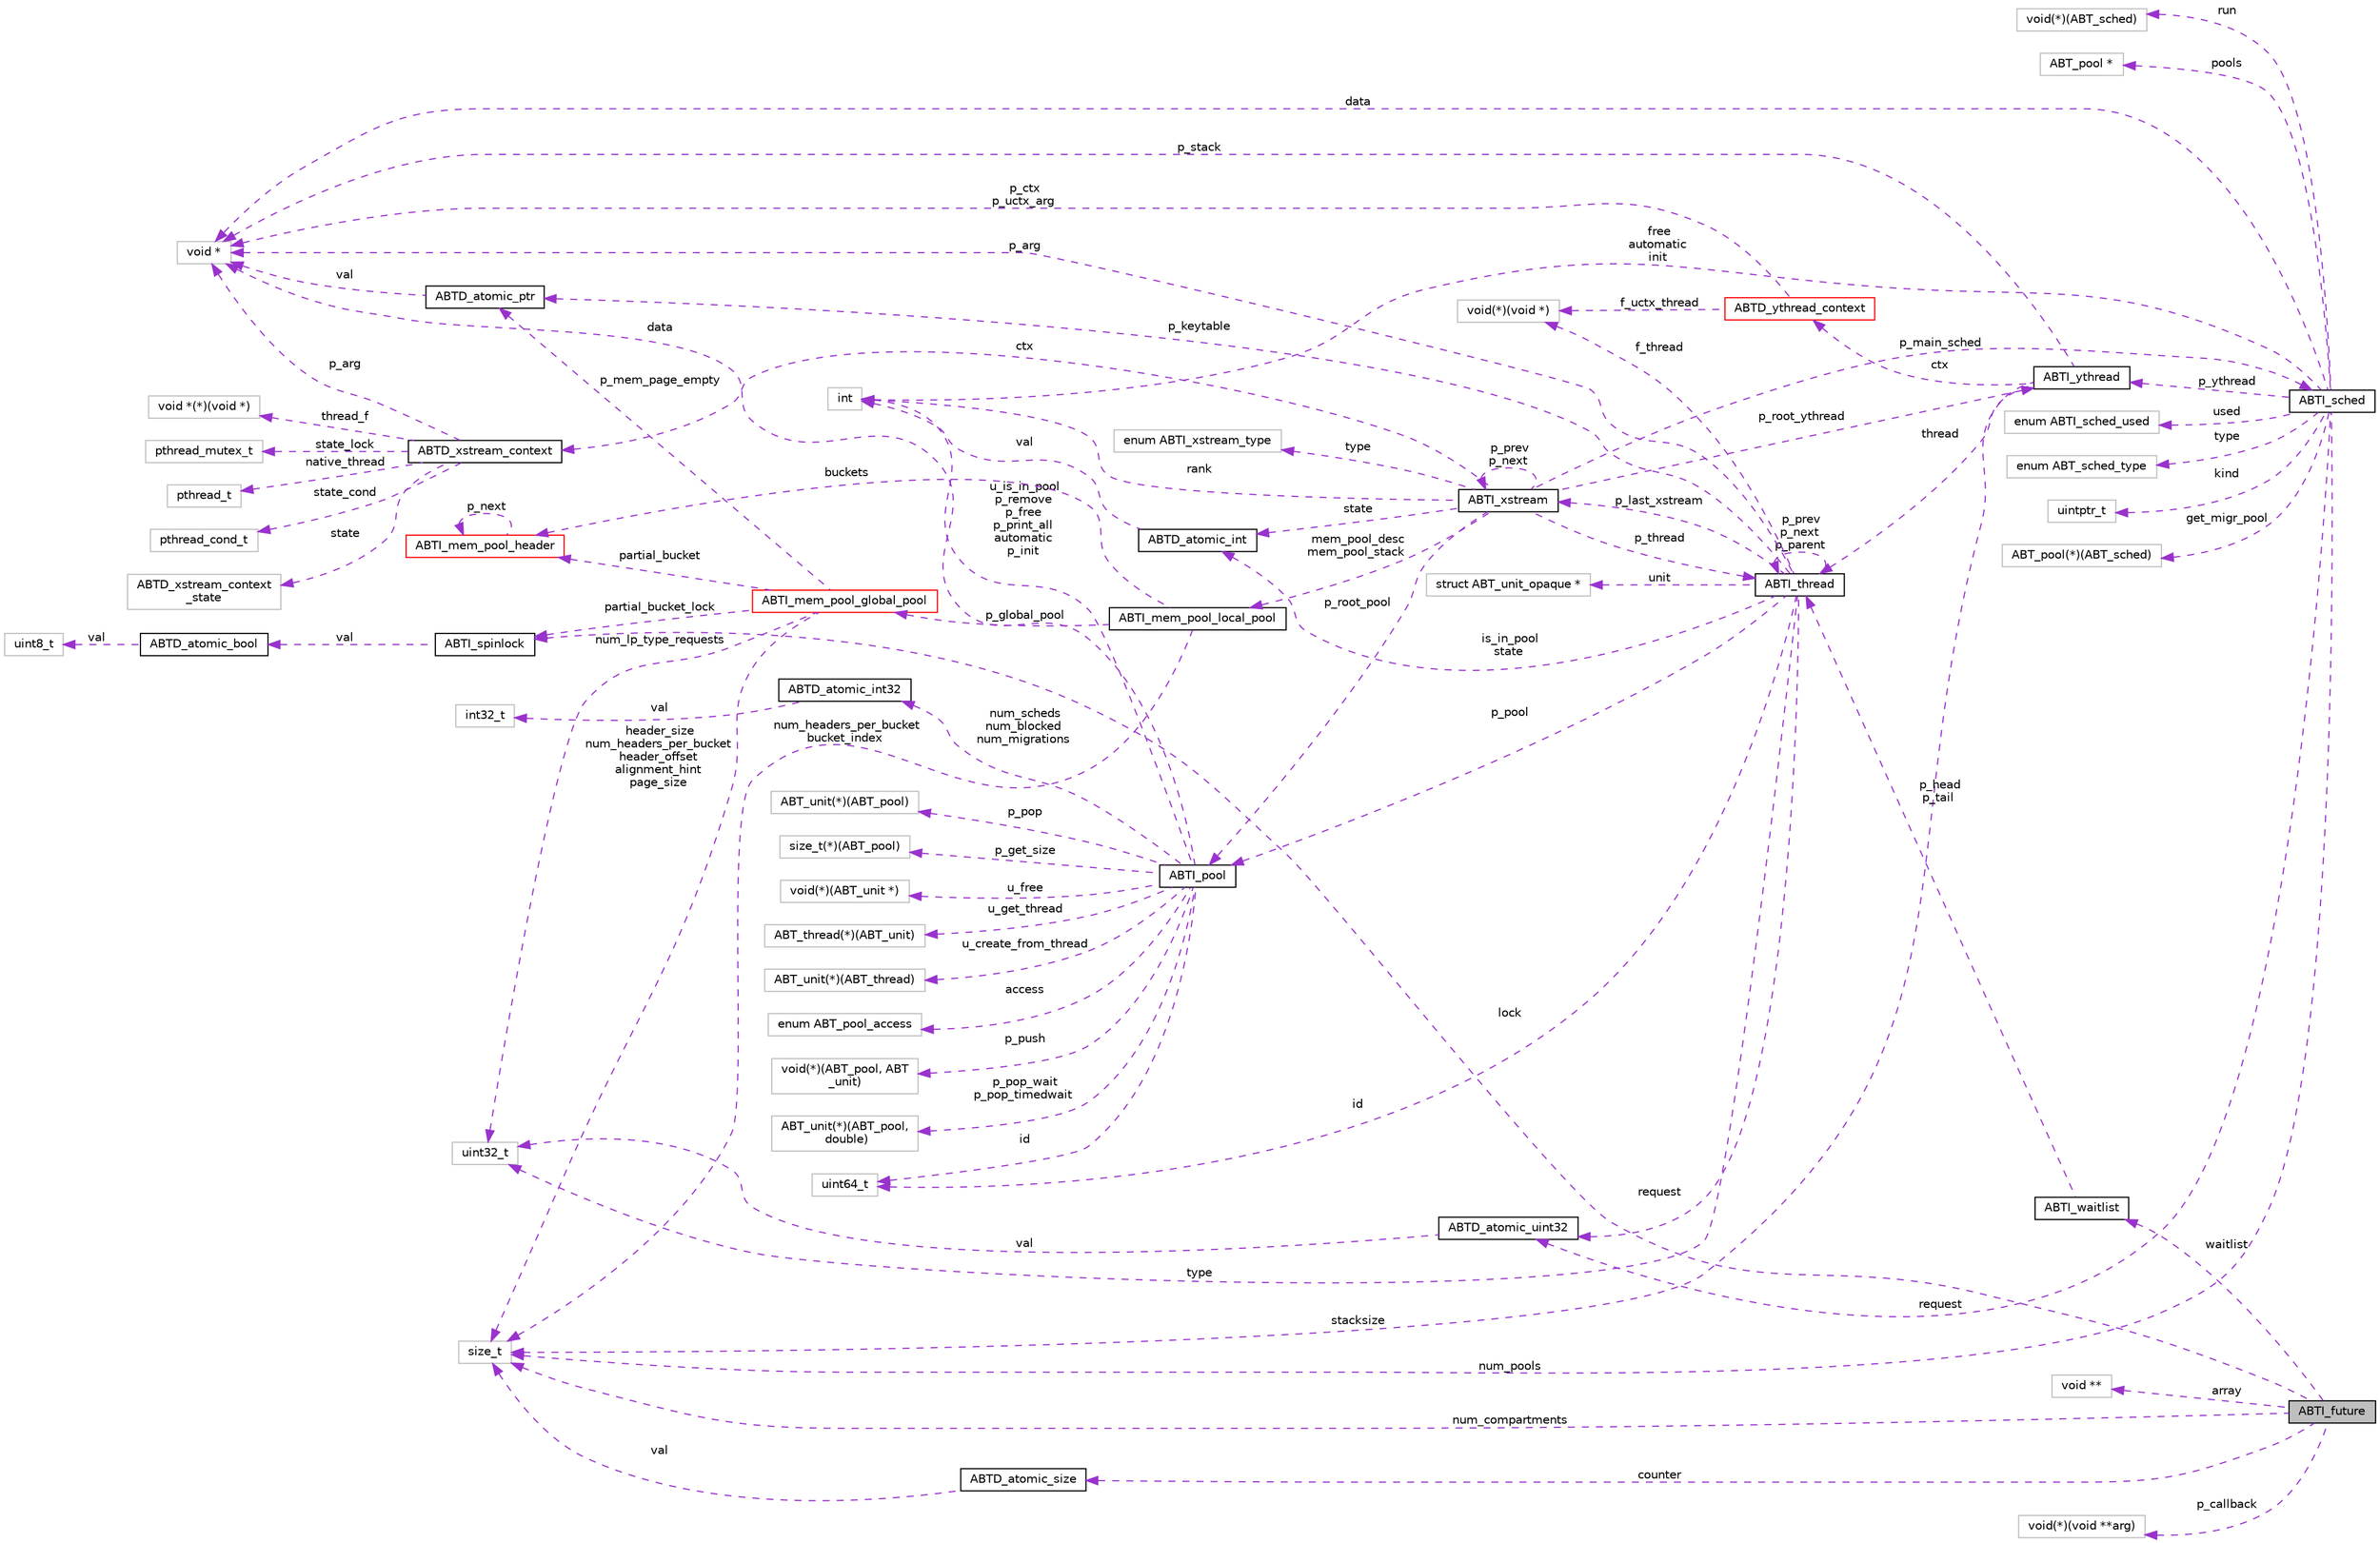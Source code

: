 digraph "ABTI_future"
{
  edge [fontname="Helvetica",fontsize="10",labelfontname="Helvetica",labelfontsize="10"];
  node [fontname="Helvetica",fontsize="10",shape=record];
  rankdir="LR";
  Node1 [label="ABTI_future",height=0.2,width=0.4,color="black", fillcolor="grey75", style="filled" fontcolor="black"];
  Node2 -> Node1 [dir="back",color="darkorchid3",fontsize="10",style="dashed",label=" lock" ,fontname="Helvetica"];
  Node2 [label="ABTI_spinlock",height=0.2,width=0.4,color="black", fillcolor="white", style="filled",URL="$dc/d81/structABTI__spinlock.html"];
  Node3 -> Node2 [dir="back",color="darkorchid3",fontsize="10",style="dashed",label=" val" ,fontname="Helvetica"];
  Node3 [label="ABTD_atomic_bool",height=0.2,width=0.4,color="black", fillcolor="white", style="filled",URL="$df/d2c/structABTD__atomic__bool.html"];
  Node4 -> Node3 [dir="back",color="darkorchid3",fontsize="10",style="dashed",label=" val" ,fontname="Helvetica"];
  Node4 [label="uint8_t",height=0.2,width=0.4,color="grey75", fillcolor="white", style="filled"];
  Node5 -> Node1 [dir="back",color="darkorchid3",fontsize="10",style="dashed",label=" array" ,fontname="Helvetica"];
  Node5 [label="void **",height=0.2,width=0.4,color="grey75", fillcolor="white", style="filled"];
  Node6 -> Node1 [dir="back",color="darkorchid3",fontsize="10",style="dashed",label=" num_compartments" ,fontname="Helvetica"];
  Node6 [label="size_t",height=0.2,width=0.4,color="grey75", fillcolor="white", style="filled"];
  Node7 -> Node1 [dir="back",color="darkorchid3",fontsize="10",style="dashed",label=" counter" ,fontname="Helvetica"];
  Node7 [label="ABTD_atomic_size",height=0.2,width=0.4,color="black", fillcolor="white", style="filled",URL="$d7/d5b/structABTD__atomic__size.html"];
  Node6 -> Node7 [dir="back",color="darkorchid3",fontsize="10",style="dashed",label=" val" ,fontname="Helvetica"];
  Node8 -> Node1 [dir="back",color="darkorchid3",fontsize="10",style="dashed",label=" p_callback" ,fontname="Helvetica"];
  Node8 [label="void(*)(void **arg)",height=0.2,width=0.4,color="grey75", fillcolor="white", style="filled"];
  Node9 -> Node1 [dir="back",color="darkorchid3",fontsize="10",style="dashed",label=" waitlist" ,fontname="Helvetica"];
  Node9 [label="ABTI_waitlist",height=0.2,width=0.4,color="black", fillcolor="white", style="filled",URL="$dd/d00/structABTI__waitlist.html"];
  Node10 -> Node9 [dir="back",color="darkorchid3",fontsize="10",style="dashed",label=" p_head\np_tail" ,fontname="Helvetica"];
  Node10 [label="ABTI_thread",height=0.2,width=0.4,color="black", fillcolor="white", style="filled",URL="$d3/d55/structABTI__thread.html"];
  Node11 -> Node10 [dir="back",color="darkorchid3",fontsize="10",style="dashed",label=" f_thread" ,fontname="Helvetica"];
  Node11 [label="void(*)(void *)",height=0.2,width=0.4,color="grey75", fillcolor="white", style="filled"];
  Node12 -> Node10 [dir="back",color="darkorchid3",fontsize="10",style="dashed",label=" id" ,fontname="Helvetica"];
  Node12 [label="uint64_t",height=0.2,width=0.4,color="grey75", fillcolor="white", style="filled"];
  Node10 -> Node10 [dir="back",color="darkorchid3",fontsize="10",style="dashed",label=" p_prev\np_next\np_parent" ,fontname="Helvetica"];
  Node13 -> Node10 [dir="back",color="darkorchid3",fontsize="10",style="dashed",label=" p_pool" ,fontname="Helvetica"];
  Node13 [label="ABTI_pool",height=0.2,width=0.4,color="black", fillcolor="white", style="filled",URL="$df/d65/structABTI__pool.html"];
  Node14 -> Node13 [dir="back",color="darkorchid3",fontsize="10",style="dashed",label=" p_get_size" ,fontname="Helvetica"];
  Node14 [label="size_t(*)(ABT_pool)",height=0.2,width=0.4,color="grey75", fillcolor="white", style="filled"];
  Node15 -> Node13 [dir="back",color="darkorchid3",fontsize="10",style="dashed",label=" u_free" ,fontname="Helvetica"];
  Node15 [label="void(*)(ABT_unit *)",height=0.2,width=0.4,color="grey75", fillcolor="white", style="filled"];
  Node16 -> Node13 [dir="back",color="darkorchid3",fontsize="10",style="dashed",label=" u_get_thread" ,fontname="Helvetica"];
  Node16 [label="ABT_thread(*)(ABT_unit)",height=0.2,width=0.4,color="grey75", fillcolor="white", style="filled"];
  Node17 -> Node13 [dir="back",color="darkorchid3",fontsize="10",style="dashed",label=" u_create_from_thread" ,fontname="Helvetica"];
  Node17 [label="ABT_unit(*)(ABT_thread)",height=0.2,width=0.4,color="grey75", fillcolor="white", style="filled"];
  Node12 -> Node13 [dir="back",color="darkorchid3",fontsize="10",style="dashed",label=" id" ,fontname="Helvetica"];
  Node18 -> Node13 [dir="back",color="darkorchid3",fontsize="10",style="dashed",label=" access" ,fontname="Helvetica"];
  Node18 [label="enum ABT_pool_access",height=0.2,width=0.4,color="grey75", fillcolor="white", style="filled"];
  Node19 -> Node13 [dir="back",color="darkorchid3",fontsize="10",style="dashed",label=" p_push" ,fontname="Helvetica"];
  Node19 [label="void(*)(ABT_pool, ABT\l_unit)",height=0.2,width=0.4,color="grey75", fillcolor="white", style="filled"];
  Node20 -> Node13 [dir="back",color="darkorchid3",fontsize="10",style="dashed",label=" p_pop_wait\np_pop_timedwait" ,fontname="Helvetica"];
  Node20 [label="ABT_unit(*)(ABT_pool,\l double)",height=0.2,width=0.4,color="grey75", fillcolor="white", style="filled"];
  Node21 -> Node13 [dir="back",color="darkorchid3",fontsize="10",style="dashed",label=" u_is_in_pool\np_remove\np_free\np_print_all\nautomatic\np_init" ,fontname="Helvetica"];
  Node21 [label="int",height=0.2,width=0.4,color="grey75", fillcolor="white", style="filled"];
  Node22 -> Node13 [dir="back",color="darkorchid3",fontsize="10",style="dashed",label=" num_scheds\nnum_blocked\nnum_migrations" ,fontname="Helvetica"];
  Node22 [label="ABTD_atomic_int32",height=0.2,width=0.4,color="black", fillcolor="white", style="filled",URL="$db/d9a/structABTD__atomic__int32.html"];
  Node23 -> Node22 [dir="back",color="darkorchid3",fontsize="10",style="dashed",label=" val" ,fontname="Helvetica"];
  Node23 [label="int32_t",height=0.2,width=0.4,color="grey75", fillcolor="white", style="filled"];
  Node24 -> Node13 [dir="back",color="darkorchid3",fontsize="10",style="dashed",label=" p_pop" ,fontname="Helvetica"];
  Node24 [label="ABT_unit(*)(ABT_pool)",height=0.2,width=0.4,color="grey75", fillcolor="white", style="filled"];
  Node25 -> Node13 [dir="back",color="darkorchid3",fontsize="10",style="dashed",label=" data" ,fontname="Helvetica"];
  Node25 [label="void *",height=0.2,width=0.4,color="grey75", fillcolor="white", style="filled"];
  Node26 -> Node10 [dir="back",color="darkorchid3",fontsize="10",style="dashed",label=" p_last_xstream" ,fontname="Helvetica"];
  Node26 [label="ABTI_xstream",height=0.2,width=0.4,color="black", fillcolor="white", style="filled",URL="$dc/d3f/structABTI__xstream.html"];
  Node27 -> Node26 [dir="back",color="darkorchid3",fontsize="10",style="dashed",label=" ctx" ,fontname="Helvetica"];
  Node27 [label="ABTD_xstream_context",height=0.2,width=0.4,color="black", fillcolor="white", style="filled",URL="$df/dec/structABTD__xstream__context.html"];
  Node28 -> Node27 [dir="back",color="darkorchid3",fontsize="10",style="dashed",label=" state" ,fontname="Helvetica"];
  Node28 [label="ABTD_xstream_context\l_state",height=0.2,width=0.4,color="grey75", fillcolor="white", style="filled"];
  Node29 -> Node27 [dir="back",color="darkorchid3",fontsize="10",style="dashed",label=" thread_f" ,fontname="Helvetica"];
  Node29 [label="void *(*)(void *)",height=0.2,width=0.4,color="grey75", fillcolor="white", style="filled"];
  Node30 -> Node27 [dir="back",color="darkorchid3",fontsize="10",style="dashed",label=" state_lock" ,fontname="Helvetica"];
  Node30 [label="pthread_mutex_t",height=0.2,width=0.4,color="grey75", fillcolor="white", style="filled"];
  Node31 -> Node27 [dir="back",color="darkorchid3",fontsize="10",style="dashed",label=" native_thread" ,fontname="Helvetica"];
  Node31 [label="pthread_t",height=0.2,width=0.4,color="grey75", fillcolor="white", style="filled"];
  Node32 -> Node27 [dir="back",color="darkorchid3",fontsize="10",style="dashed",label=" state_cond" ,fontname="Helvetica"];
  Node32 [label="pthread_cond_t",height=0.2,width=0.4,color="grey75", fillcolor="white", style="filled"];
  Node25 -> Node27 [dir="back",color="darkorchid3",fontsize="10",style="dashed",label=" p_arg" ,fontname="Helvetica"];
  Node10 -> Node26 [dir="back",color="darkorchid3",fontsize="10",style="dashed",label=" p_thread" ,fontname="Helvetica"];
  Node33 -> Node26 [dir="back",color="darkorchid3",fontsize="10",style="dashed",label=" p_main_sched" ,fontname="Helvetica"];
  Node33 [label="ABTI_sched",height=0.2,width=0.4,color="black", fillcolor="white", style="filled",URL="$d0/dd5/structABTI__sched.html"];
  Node34 -> Node33 [dir="back",color="darkorchid3",fontsize="10",style="dashed",label=" get_migr_pool" ,fontname="Helvetica"];
  Node34 [label="ABT_pool(*)(ABT_sched)",height=0.2,width=0.4,color="grey75", fillcolor="white", style="filled"];
  Node35 -> Node33 [dir="back",color="darkorchid3",fontsize="10",style="dashed",label=" p_ythread" ,fontname="Helvetica"];
  Node35 [label="ABTI_ythread",height=0.2,width=0.4,color="black", fillcolor="white", style="filled",URL="$d5/d5f/structABTI__ythread.html"];
  Node10 -> Node35 [dir="back",color="darkorchid3",fontsize="10",style="dashed",label=" thread" ,fontname="Helvetica"];
  Node6 -> Node35 [dir="back",color="darkorchid3",fontsize="10",style="dashed",label=" stacksize" ,fontname="Helvetica"];
  Node36 -> Node35 [dir="back",color="darkorchid3",fontsize="10",style="dashed",label=" ctx" ,fontname="Helvetica"];
  Node36 [label="ABTD_ythread_context",height=0.2,width=0.4,color="red", fillcolor="white", style="filled",URL="$d8/df3/structABTD__ythread__context.html"];
  Node11 -> Node36 [dir="back",color="darkorchid3",fontsize="10",style="dashed",label=" f_uctx_thread" ,fontname="Helvetica"];
  Node25 -> Node36 [dir="back",color="darkorchid3",fontsize="10",style="dashed",label=" p_ctx\np_uctx_arg" ,fontname="Helvetica"];
  Node25 -> Node35 [dir="back",color="darkorchid3",fontsize="10",style="dashed",label=" p_stack" ,fontname="Helvetica"];
  Node6 -> Node33 [dir="back",color="darkorchid3",fontsize="10",style="dashed",label=" num_pools" ,fontname="Helvetica"];
  Node21 -> Node33 [dir="back",color="darkorchid3",fontsize="10",style="dashed",label=" free\nautomatic\ninit" ,fontname="Helvetica"];
  Node37 -> Node33 [dir="back",color="darkorchid3",fontsize="10",style="dashed",label=" run" ,fontname="Helvetica"];
  Node37 [label="void(*)(ABT_sched)",height=0.2,width=0.4,color="grey75", fillcolor="white", style="filled"];
  Node38 -> Node33 [dir="back",color="darkorchid3",fontsize="10",style="dashed",label=" pools" ,fontname="Helvetica"];
  Node38 [label="ABT_pool *",height=0.2,width=0.4,color="grey75", fillcolor="white", style="filled"];
  Node39 -> Node33 [dir="back",color="darkorchid3",fontsize="10",style="dashed",label=" request" ,fontname="Helvetica"];
  Node39 [label="ABTD_atomic_uint32",height=0.2,width=0.4,color="black", fillcolor="white", style="filled",URL="$db/df7/structABTD__atomic__uint32.html"];
  Node40 -> Node39 [dir="back",color="darkorchid3",fontsize="10",style="dashed",label=" val" ,fontname="Helvetica"];
  Node40 [label="uint32_t",height=0.2,width=0.4,color="grey75", fillcolor="white", style="filled"];
  Node41 -> Node33 [dir="back",color="darkorchid3",fontsize="10",style="dashed",label=" used" ,fontname="Helvetica"];
  Node41 [label="enum ABTI_sched_used",height=0.2,width=0.4,color="grey75", fillcolor="white", style="filled"];
  Node25 -> Node33 [dir="back",color="darkorchid3",fontsize="10",style="dashed",label=" data" ,fontname="Helvetica"];
  Node42 -> Node33 [dir="back",color="darkorchid3",fontsize="10",style="dashed",label=" type" ,fontname="Helvetica"];
  Node42 [label="enum ABT_sched_type",height=0.2,width=0.4,color="grey75", fillcolor="white", style="filled"];
  Node43 -> Node33 [dir="back",color="darkorchid3",fontsize="10",style="dashed",label=" kind" ,fontname="Helvetica"];
  Node43 [label="uintptr_t",height=0.2,width=0.4,color="grey75", fillcolor="white", style="filled"];
  Node35 -> Node26 [dir="back",color="darkorchid3",fontsize="10",style="dashed",label=" p_root_ythread" ,fontname="Helvetica"];
  Node13 -> Node26 [dir="back",color="darkorchid3",fontsize="10",style="dashed",label=" p_root_pool" ,fontname="Helvetica"];
  Node44 -> Node26 [dir="back",color="darkorchid3",fontsize="10",style="dashed",label=" type" ,fontname="Helvetica"];
  Node44 [label="enum ABTI_xstream_type",height=0.2,width=0.4,color="grey75", fillcolor="white", style="filled"];
  Node26 -> Node26 [dir="back",color="darkorchid3",fontsize="10",style="dashed",label=" p_prev\np_next" ,fontname="Helvetica"];
  Node45 -> Node26 [dir="back",color="darkorchid3",fontsize="10",style="dashed",label=" state" ,fontname="Helvetica"];
  Node45 [label="ABTD_atomic_int",height=0.2,width=0.4,color="black", fillcolor="white", style="filled",URL="$d5/df5/structABTD__atomic__int.html"];
  Node21 -> Node45 [dir="back",color="darkorchid3",fontsize="10",style="dashed",label=" val" ,fontname="Helvetica"];
  Node21 -> Node26 [dir="back",color="darkorchid3",fontsize="10",style="dashed",label=" rank" ,fontname="Helvetica"];
  Node46 -> Node26 [dir="back",color="darkorchid3",fontsize="10",style="dashed",label=" mem_pool_desc\nmem_pool_stack" ,fontname="Helvetica"];
  Node46 [label="ABTI_mem_pool_local_pool",height=0.2,width=0.4,color="black", fillcolor="white", style="filled",URL="$d6/d69/structABTI__mem__pool__local__pool.html"];
  Node6 -> Node46 [dir="back",color="darkorchid3",fontsize="10",style="dashed",label=" num_headers_per_bucket\nbucket_index" ,fontname="Helvetica"];
  Node47 -> Node46 [dir="back",color="darkorchid3",fontsize="10",style="dashed",label=" buckets" ,fontname="Helvetica"];
  Node47 [label="ABTI_mem_pool_header",height=0.2,width=0.4,color="red", fillcolor="white", style="filled",URL="$de/d24/structABTI__mem__pool__header.html"];
  Node47 -> Node47 [dir="back",color="darkorchid3",fontsize="10",style="dashed",label=" p_next" ,fontname="Helvetica"];
  Node48 -> Node46 [dir="back",color="darkorchid3",fontsize="10",style="dashed",label=" p_global_pool" ,fontname="Helvetica"];
  Node48 [label="ABTI_mem_pool_global_pool",height=0.2,width=0.4,color="red", fillcolor="white", style="filled",URL="$d7/de4/structABTI__mem__pool__global__pool.html"];
  Node2 -> Node48 [dir="back",color="darkorchid3",fontsize="10",style="dashed",label=" partial_bucket_lock" ,fontname="Helvetica"];
  Node6 -> Node48 [dir="back",color="darkorchid3",fontsize="10",style="dashed",label=" header_size\nnum_headers_per_bucket\nheader_offset\nalignment_hint\npage_size" ,fontname="Helvetica"];
  Node40 -> Node48 [dir="back",color="darkorchid3",fontsize="10",style="dashed",label=" num_lp_type_requests" ,fontname="Helvetica"];
  Node47 -> Node48 [dir="back",color="darkorchid3",fontsize="10",style="dashed",label=" partial_bucket" ,fontname="Helvetica"];
  Node49 -> Node48 [dir="back",color="darkorchid3",fontsize="10",style="dashed",label=" p_mem_page_empty" ,fontname="Helvetica"];
  Node49 [label="ABTD_atomic_ptr",height=0.2,width=0.4,color="black", fillcolor="white", style="filled",URL="$df/d5b/structABTD__atomic__ptr.html"];
  Node25 -> Node49 [dir="back",color="darkorchid3",fontsize="10",style="dashed",label=" val" ,fontname="Helvetica"];
  Node40 -> Node10 [dir="back",color="darkorchid3",fontsize="10",style="dashed",label=" type" ,fontname="Helvetica"];
  Node45 -> Node10 [dir="back",color="darkorchid3",fontsize="10",style="dashed",label=" is_in_pool\nstate" ,fontname="Helvetica"];
  Node49 -> Node10 [dir="back",color="darkorchid3",fontsize="10",style="dashed",label=" p_keytable" ,fontname="Helvetica"];
  Node39 -> Node10 [dir="back",color="darkorchid3",fontsize="10",style="dashed",label=" request" ,fontname="Helvetica"];
  Node25 -> Node10 [dir="back",color="darkorchid3",fontsize="10",style="dashed",label=" p_arg" ,fontname="Helvetica"];
  Node50 -> Node10 [dir="back",color="darkorchid3",fontsize="10",style="dashed",label=" unit" ,fontname="Helvetica"];
  Node50 [label="struct ABT_unit_opaque *",height=0.2,width=0.4,color="grey75", fillcolor="white", style="filled"];
}
